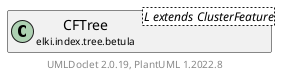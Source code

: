 @startuml
    remove .*\.(Instance|Par|Parameterizer|Factory)$
    set namespaceSeparator none
    hide empty fields
    hide empty methods

    class "<size:14>CFTree.Factory\n<size:10>elki.index.tree.betula" as elki.index.tree.betula.CFTree.Factory<L extends ClusterFeature> [[CFTree.Factory.html]] {
        ~factory: Factory<L extends ClusterFeature>
        ~dist: CFDistance
        ~abs: CFDistance
        ~threshold: double
        ~branchingFactor: int
        ~maxleaves: double
        ~tCriterium: Threshold
        +Factory(Factory<L extends ClusterFeature>, CFDistance, CFDistance, double, int, double, Threshold)
        +newTree(DBIDs, Relation<? extends NumberVector>, boolean): CFTree<L extends ClusterFeature>
    }

    class "<size:14>CFTree\n<size:10>elki.index.tree.betula" as elki.index.tree.betula.CFTree<L extends ClusterFeature> [[CFTree.html]]
    class "<size:14>CFTree.Factory.Par\n<size:10>elki.index.tree.betula" as elki.index.tree.betula.CFTree.Factory.Par<L extends ClusterFeature> [[CFTree.Factory.Par.html]]

    elki.index.tree.betula.CFTree +-- elki.index.tree.betula.CFTree.Factory
    elki.index.tree.betula.CFTree.Factory +-- elki.index.tree.betula.CFTree.Factory.Par

    center footer UMLDoclet 2.0.19, PlantUML 1.2022.8
@enduml
